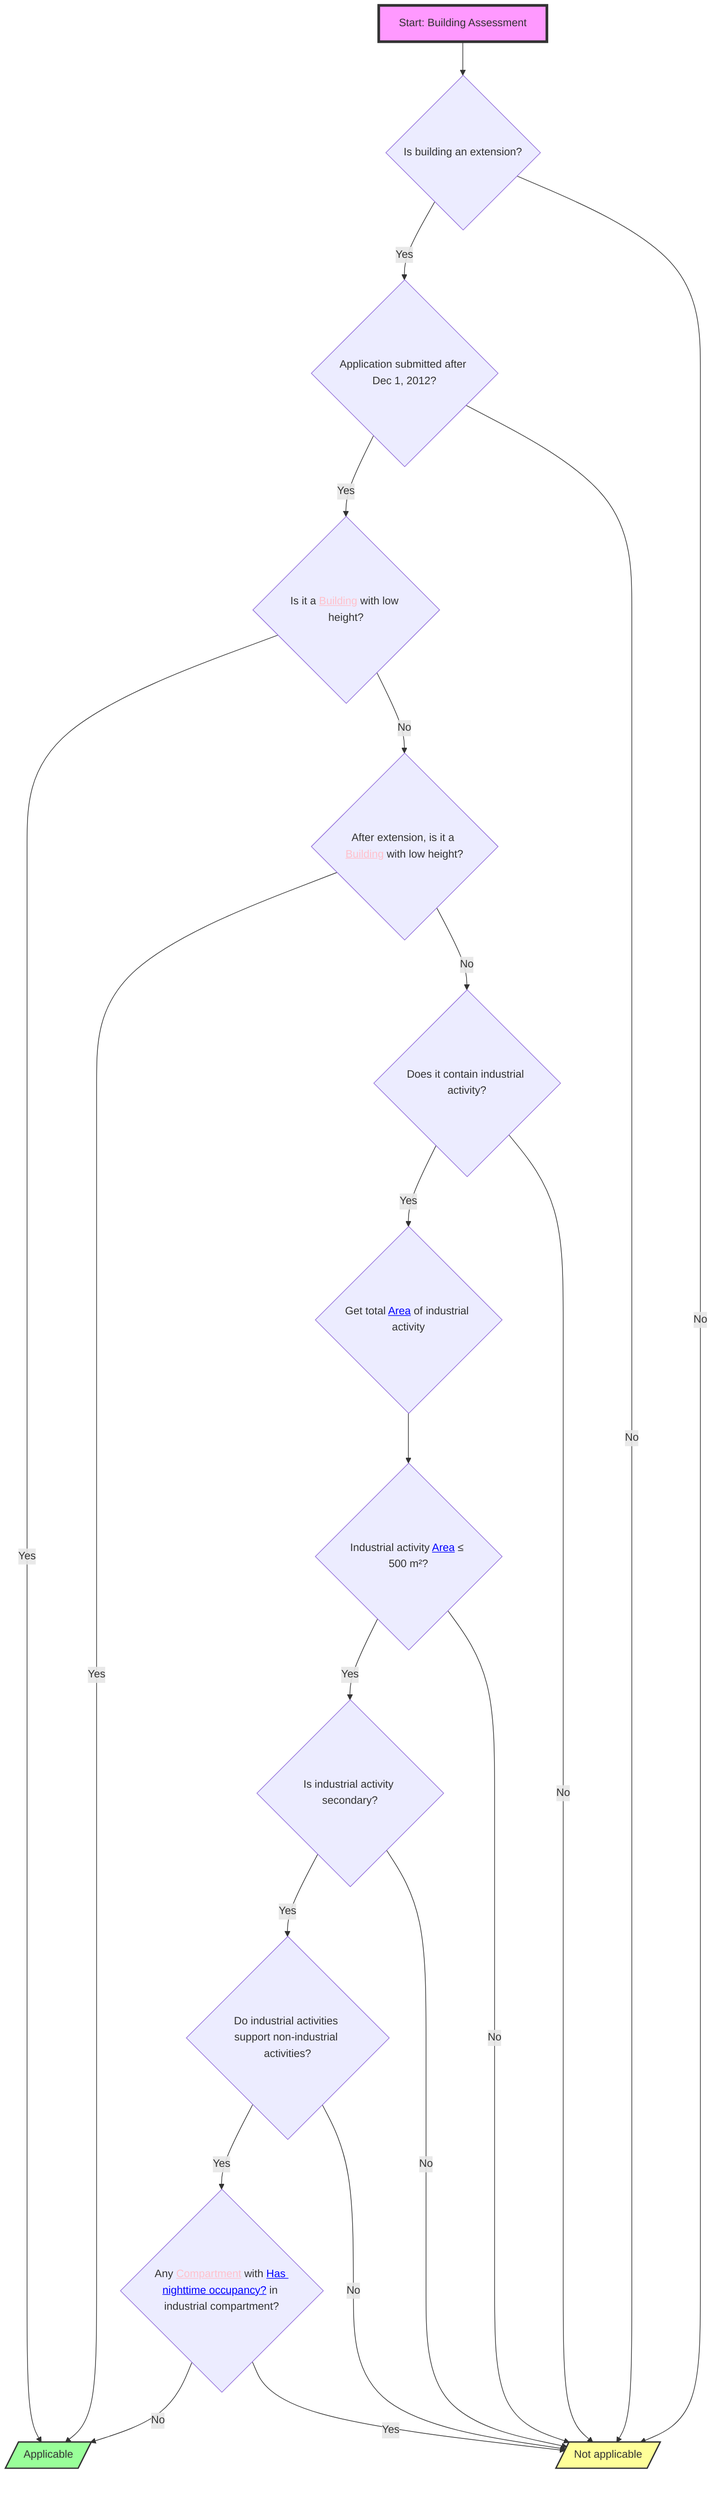 flowchart TD
    S1["Start: Building Assessment"] --> A{"Is building an extension?"}
    A -- Yes --> B{"Application submitted after Dec 1, 2012?"}
    A -- No --> C[/"Not applicable"/]
    B -- Yes --> D{"Is it a <a href="http://example.com/firebimbuilding#Building" style="color:pink;">Building</a> with low height?"}
    B -- No --> C
    D -- Yes --> E[/"Applicable"/]
    D -- No --> F{"After extension, is it a <a href="http://example.com/firebimbuilding#Building" style="color:pink;">Building</a> with low height?"}
    F -- Yes --> E
    F -- No --> G{"Does it contain industrial activity?"}
    G -- Yes --> H{"Get total <a href="http://example.com/firebimbuilding#Area" style="color:blue;">Area</a> of industrial activity"}
    G -- No --> C
    H --> I{"Industrial activity <a href="http://example.com/firebimbuilding#Area" style="color:blue;">Area</a> ≤ 500 m²?"}
    I -- Yes --> J{"Is industrial activity secondary?"}
    I -- No --> C
    J -- Yes --> K{"Do industrial activities support non-industrial activities?"}
    J -- No --> C
    K -- Yes --> L{"Any <a href="http://example.com/firebimbuilding#Compartment" style="color:pink;">Compartment</a> with <a href="http://example.com/firebimbuilding#HasNightTimeOccupancy" style="color:blue;">Has nighttime occupancy?</a> in industrial compartment?"}
    K -- No --> C
    L -- No --> E
    L -- Yes --> C
    S1:::startClass
    C:::failClass
    E:::passClass
    classDef startClass fill:#f9f,stroke:#333,stroke-width:4px
    classDef passClass fill:#9f9,stroke:#333,stroke-width:2px
    classDef failClass fill:#ff9,stroke:#333,stroke-width:2px